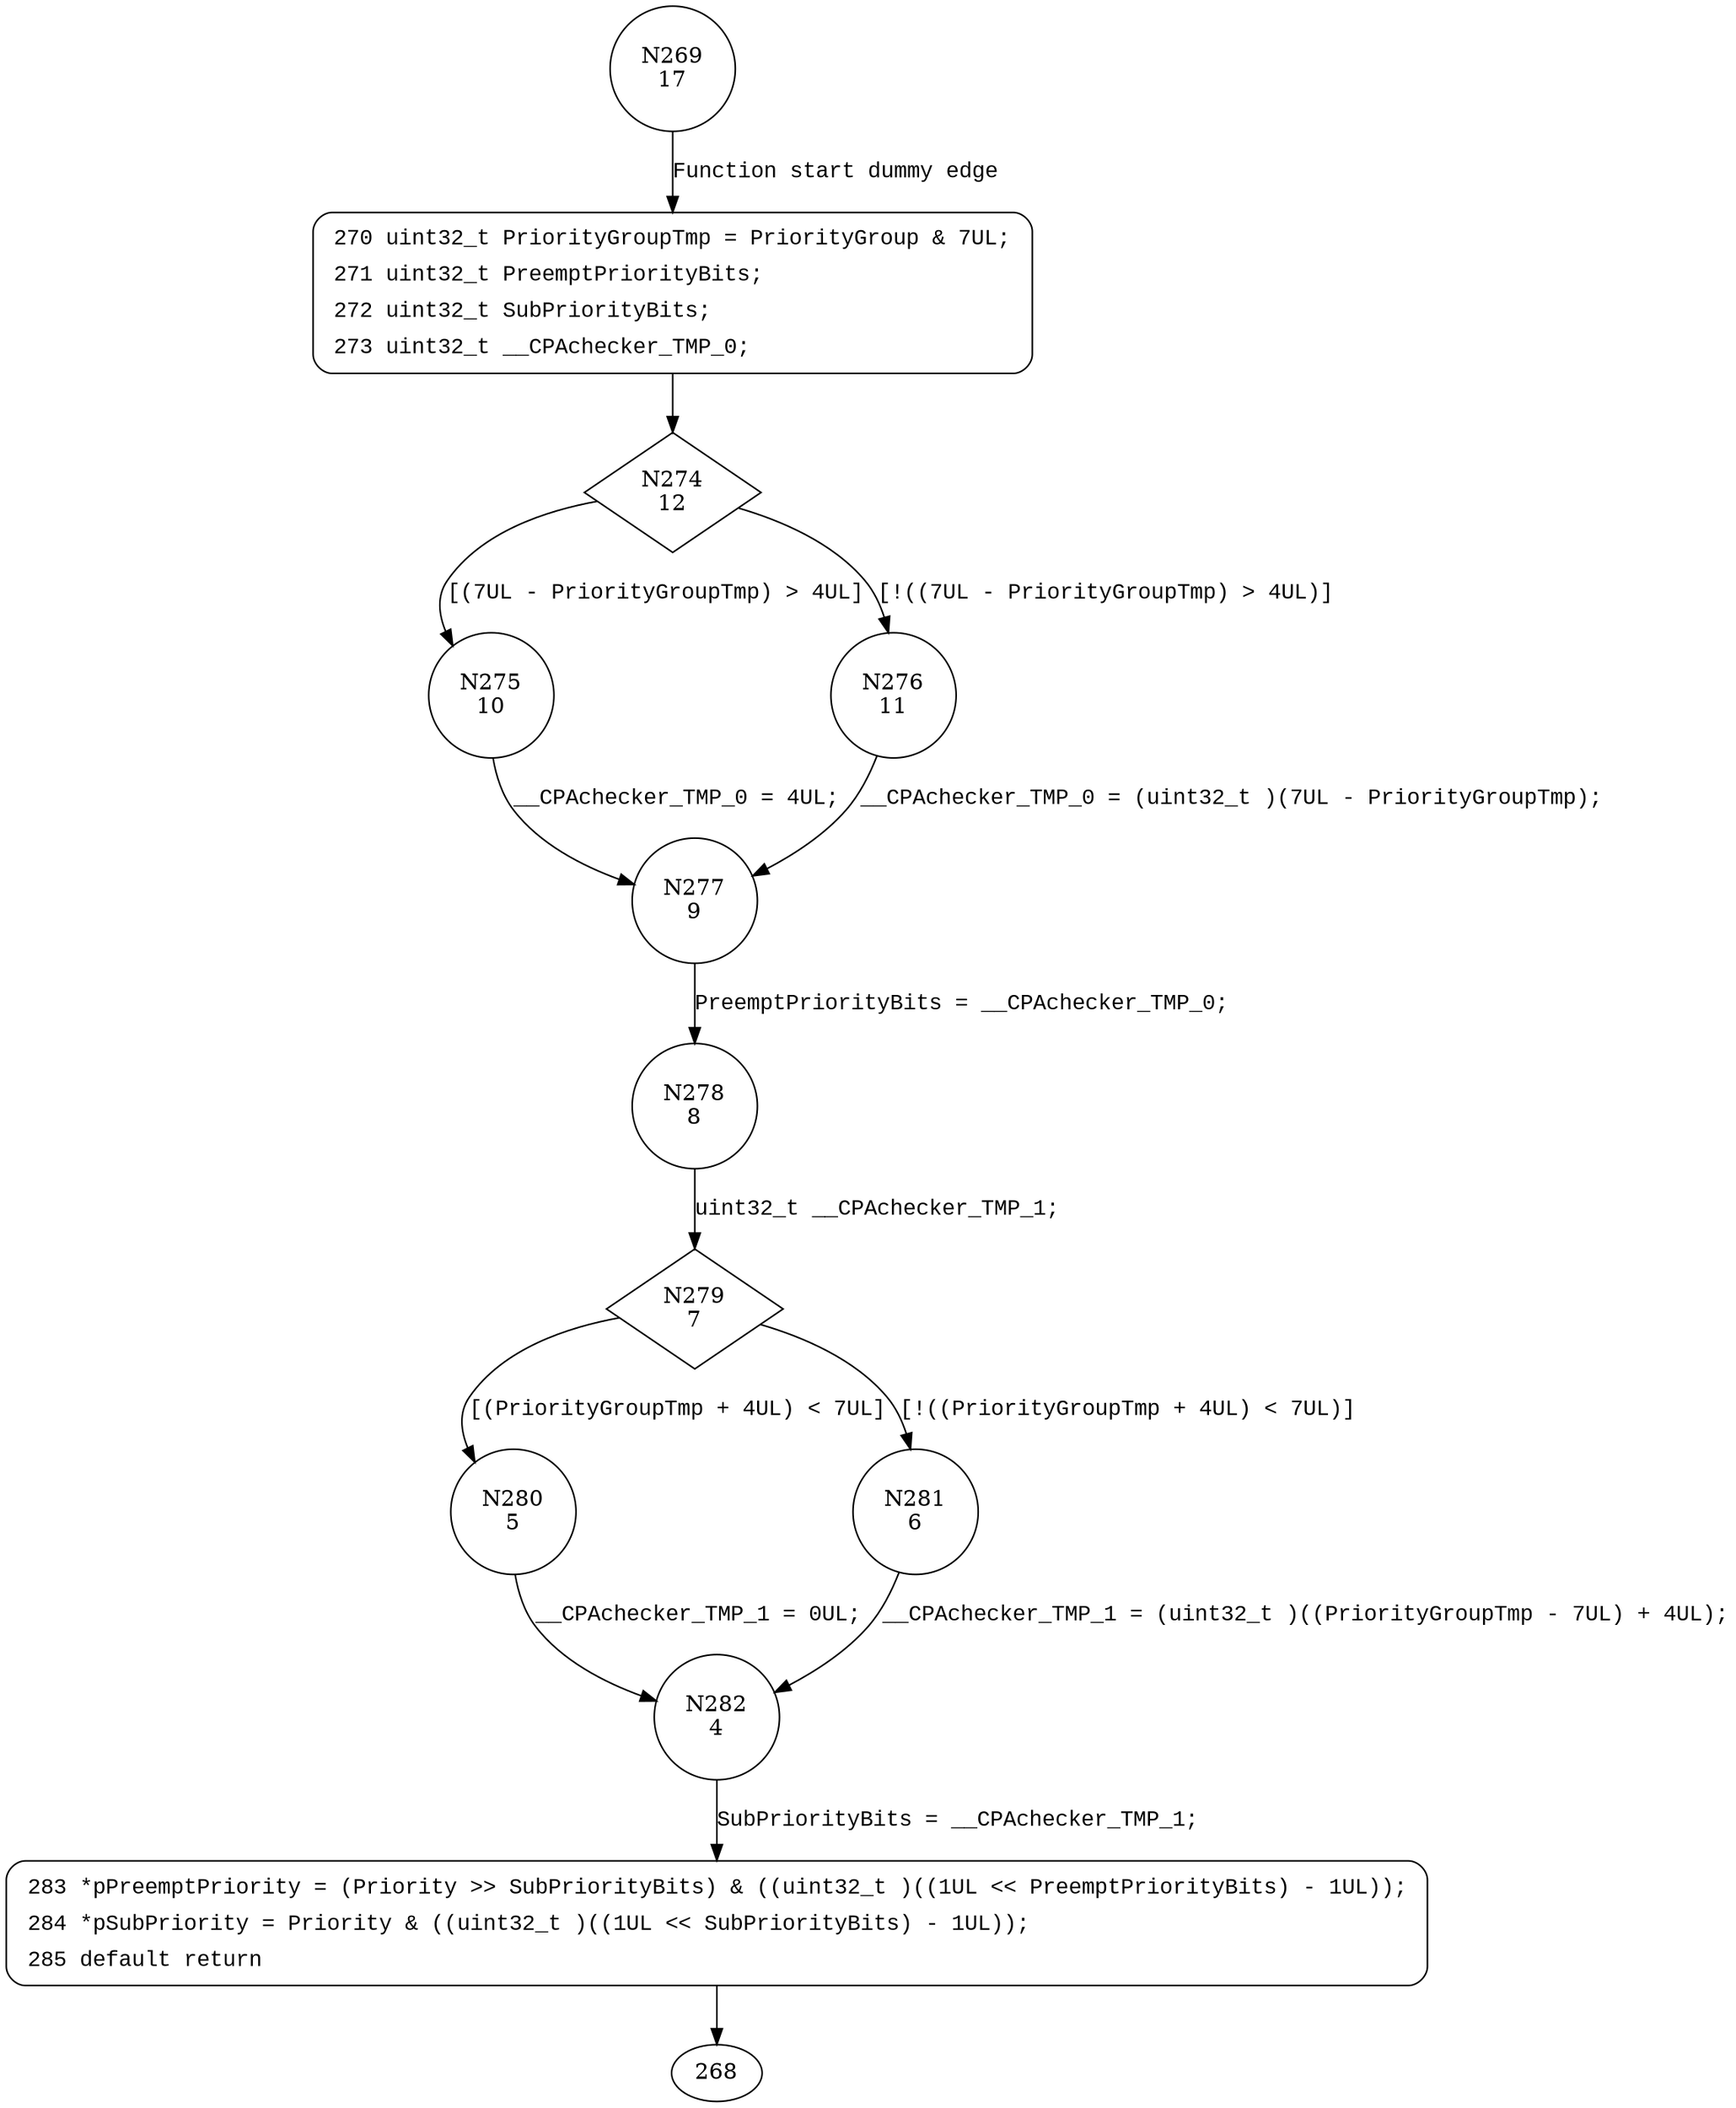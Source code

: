 digraph NVIC_DecodePriority {
269 [shape="circle" label="N269\n17"]
270 [shape="circle" label="N270\n16"]
274 [shape="diamond" label="N274\n12"]
275 [shape="circle" label="N275\n10"]
276 [shape="circle" label="N276\n11"]
277 [shape="circle" label="N277\n9"]
278 [shape="circle" label="N278\n8"]
279 [shape="diamond" label="N279\n7"]
280 [shape="circle" label="N280\n5"]
281 [shape="circle" label="N281\n6"]
282 [shape="circle" label="N282\n4"]
283 [shape="circle" label="N283\n3"]
270 [style="filled,bold" penwidth="1" fillcolor="white" fontname="Courier New" shape="Mrecord" label=<<table border="0" cellborder="0" cellpadding="3" bgcolor="white"><tr><td align="right">270</td><td align="left">uint32_t PriorityGroupTmp = PriorityGroup &amp; 7UL;</td></tr><tr><td align="right">271</td><td align="left">uint32_t PreemptPriorityBits;</td></tr><tr><td align="right">272</td><td align="left">uint32_t SubPriorityBits;</td></tr><tr><td align="right">273</td><td align="left">uint32_t __CPAchecker_TMP_0;</td></tr></table>>]
270 -> 274[label=""]
283 [style="filled,bold" penwidth="1" fillcolor="white" fontname="Courier New" shape="Mrecord" label=<<table border="0" cellborder="0" cellpadding="3" bgcolor="white"><tr><td align="right">283</td><td align="left">*pPreemptPriority = (Priority &gt;&gt; SubPriorityBits) &amp; ((uint32_t )((1UL &lt;&lt; PreemptPriorityBits) - 1UL));</td></tr><tr><td align="right">284</td><td align="left">*pSubPriority = Priority &amp; ((uint32_t )((1UL &lt;&lt; SubPriorityBits) - 1UL));</td></tr><tr><td align="right">285</td><td align="left">default return</td></tr></table>>]
283 -> 268[label=""]
269 -> 270 [label="Function start dummy edge" fontname="Courier New"]
274 -> 275 [label="[(7UL - PriorityGroupTmp) > 4UL]" fontname="Courier New"]
274 -> 276 [label="[!((7UL - PriorityGroupTmp) > 4UL)]" fontname="Courier New"]
277 -> 278 [label="PreemptPriorityBits = __CPAchecker_TMP_0;" fontname="Courier New"]
279 -> 280 [label="[(PriorityGroupTmp + 4UL) < 7UL]" fontname="Courier New"]
279 -> 281 [label="[!((PriorityGroupTmp + 4UL) < 7UL)]" fontname="Courier New"]
282 -> 283 [label="SubPriorityBits = __CPAchecker_TMP_1;" fontname="Courier New"]
280 -> 282 [label="__CPAchecker_TMP_1 = 0UL;" fontname="Courier New"]
276 -> 277 [label="__CPAchecker_TMP_0 = (uint32_t )(7UL - PriorityGroupTmp);" fontname="Courier New"]
278 -> 279 [label="uint32_t __CPAchecker_TMP_1;" fontname="Courier New"]
281 -> 282 [label="__CPAchecker_TMP_1 = (uint32_t )((PriorityGroupTmp - 7UL) + 4UL);" fontname="Courier New"]
275 -> 277 [label="__CPAchecker_TMP_0 = 4UL;" fontname="Courier New"]
}